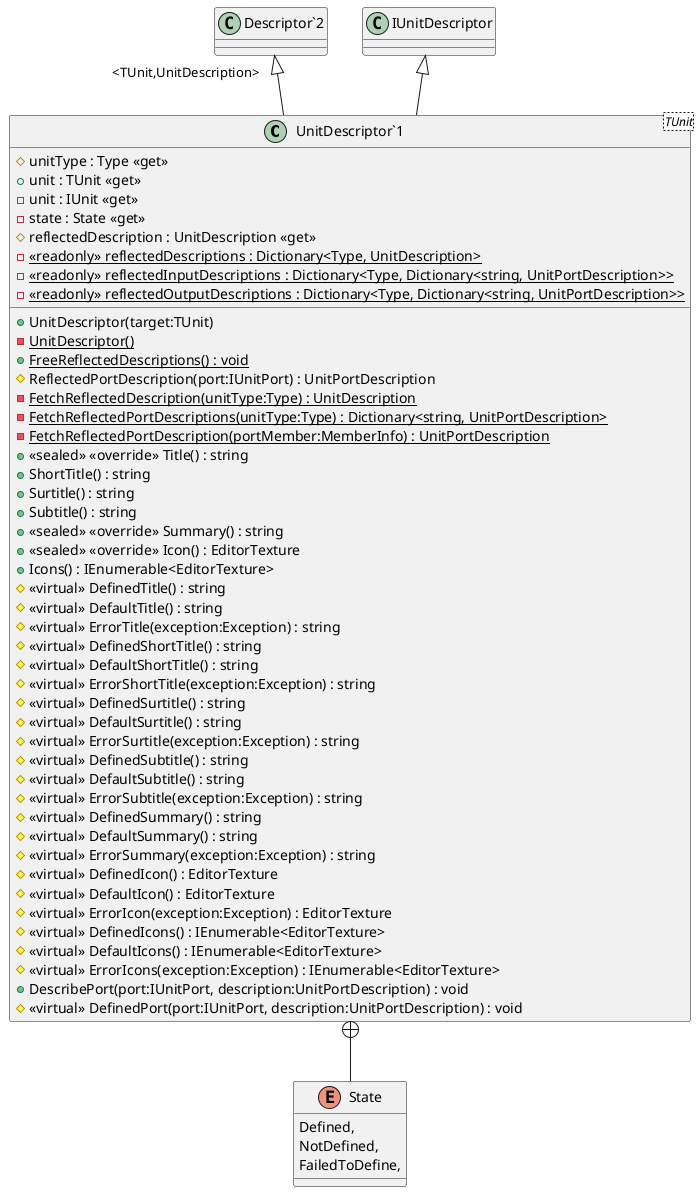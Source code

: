 @startuml
class "UnitDescriptor`1"<TUnit> {
    + UnitDescriptor(target:TUnit)
    # unitType : Type <<get>>
    + unit : TUnit <<get>>
    - unit : IUnit <<get>>
    - state : State <<get>>
    {static} - UnitDescriptor()
    + {static} FreeReflectedDescriptions() : void
    # reflectedDescription : UnitDescription <<get>>
    # ReflectedPortDescription(port:IUnitPort) : UnitPortDescription
    - {static} <<readonly>> reflectedDescriptions : Dictionary<Type, UnitDescription>
    - {static} <<readonly>> reflectedInputDescriptions : Dictionary<Type, Dictionary<string, UnitPortDescription>>
    - {static} <<readonly>> reflectedOutputDescriptions : Dictionary<Type, Dictionary<string, UnitPortDescription>>
    - {static} FetchReflectedDescription(unitType:Type) : UnitDescription
    - {static} FetchReflectedPortDescriptions(unitType:Type) : Dictionary<string, UnitPortDescription>
    - {static} FetchReflectedPortDescription(portMember:MemberInfo) : UnitPortDescription
    + <<sealed>> <<override>> Title() : string
    + ShortTitle() : string
    + Surtitle() : string
    + Subtitle() : string
    + <<sealed>> <<override>> Summary() : string
    + <<sealed>> <<override>> Icon() : EditorTexture
    + Icons() : IEnumerable<EditorTexture>
    # <<virtual>> DefinedTitle() : string
    # <<virtual>> DefaultTitle() : string
    # <<virtual>> ErrorTitle(exception:Exception) : string
    # <<virtual>> DefinedShortTitle() : string
    # <<virtual>> DefaultShortTitle() : string
    # <<virtual>> ErrorShortTitle(exception:Exception) : string
    # <<virtual>> DefinedSurtitle() : string
    # <<virtual>> DefaultSurtitle() : string
    # <<virtual>> ErrorSurtitle(exception:Exception) : string
    # <<virtual>> DefinedSubtitle() : string
    # <<virtual>> DefaultSubtitle() : string
    # <<virtual>> ErrorSubtitle(exception:Exception) : string
    # <<virtual>> DefinedSummary() : string
    # <<virtual>> DefaultSummary() : string
    # <<virtual>> ErrorSummary(exception:Exception) : string
    # <<virtual>> DefinedIcon() : EditorTexture
    # <<virtual>> DefaultIcon() : EditorTexture
    # <<virtual>> ErrorIcon(exception:Exception) : EditorTexture
    # <<virtual>> DefinedIcons() : IEnumerable<EditorTexture>
    # <<virtual>> DefaultIcons() : IEnumerable<EditorTexture>
    # <<virtual>> ErrorIcons(exception:Exception) : IEnumerable<EditorTexture>
    + DescribePort(port:IUnitPort, description:UnitPortDescription) : void
    # <<virtual>> DefinedPort(port:IUnitPort, description:UnitPortDescription) : void
}
enum State {
    Defined,
    NotDefined,
    FailedToDefine,
}
"Descriptor`2" "<TUnit,UnitDescription>" <|-- "UnitDescriptor`1"
IUnitDescriptor <|-- "UnitDescriptor`1"
"UnitDescriptor`1" +-- State
@enduml
